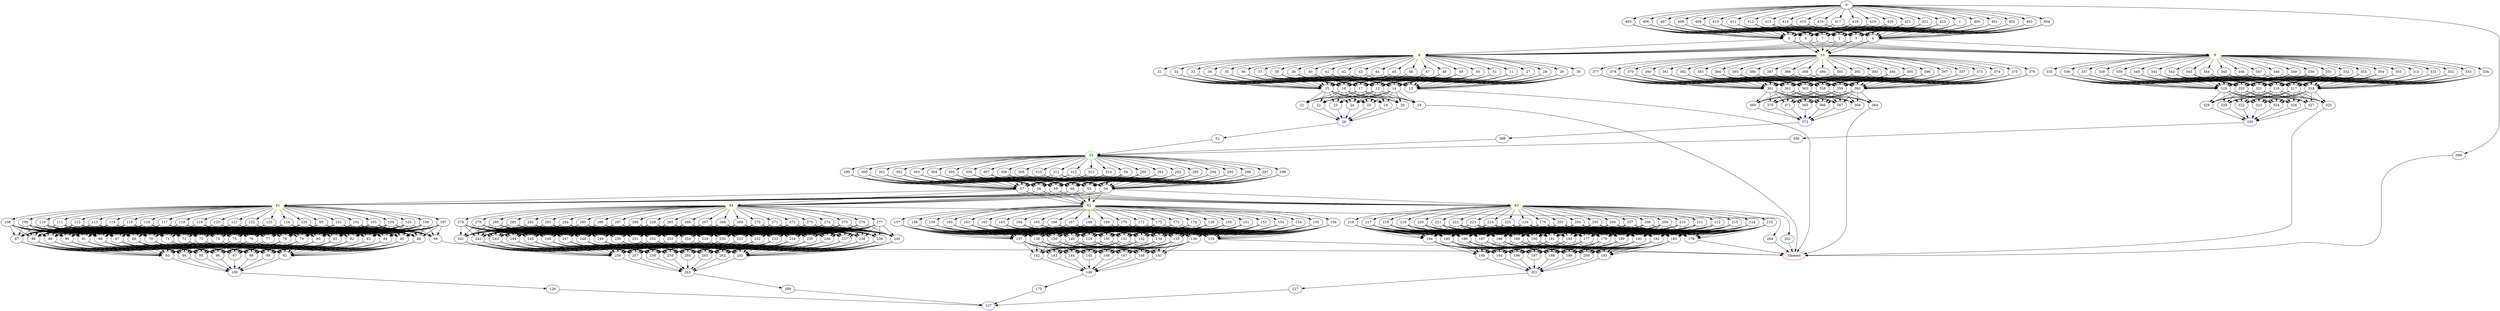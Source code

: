 digraph G {
	0 -> 1;
	0 -> 399;
	0 -> 400;
	0 -> 401;
	0 -> 402;
	0 -> 403;
	0 -> 404;
	0 -> 405;
	0 -> 406;
	0 -> 407;
	0 -> 408;
	0 -> 409;
	0 -> 410;
	0 -> 411;
	0 -> 412;
	0 -> 413;
	0 -> 414;
	0 -> 415;
	0 -> 416;
	0 -> 417;
	0 -> 418;
	0 -> 419;
	0 -> 420;
	0 -> 421;
	0 -> 422;
	0 -> 423;
	1 -> 2;
	1 -> 3;
	1 -> 4;
	1 -> 5;
	1 -> 6;
	1 -> 7;
	2 -> "8";
8 [color=yellow];
	2 -> "9";
9 [color=yellow];
	2 -> "10";
10 [color=yellow];
	3 -> "8";
8 [color=yellow];
	3 -> "9";
9 [color=yellow];
	3 -> "10";
10 [color=yellow];
	4 -> "8";
8 [color=yellow];
	4 -> "9";
9 [color=yellow];
	4 -> "10";
10 [color=yellow];
	5 -> "8";
8 [color=yellow];
	5 -> "9";
9 [color=yellow];
	5 -> "10";
10 [color=yellow];
	6 -> "8";
8 [color=yellow];
	6 -> "9";
9 [color=yellow];
	6 -> "10";
10 [color=yellow];
	7 -> "8";
8 [color=yellow];
	7 -> "9";
9 [color=yellow];
	7 -> "10";
10 [color=yellow];
	8 -> 11;
	8 -> 27;
	8 -> 28;
	8 -> 29;
	8 -> 30;
	8 -> 31;
	8 -> 32;
	8 -> 33;
	8 -> 34;
	8 -> 35;
	8 -> 36;
	8 -> 37;
	8 -> 38;
	8 -> 39;
	8 -> 40;
	8 -> 41;
	8 -> 42;
	8 -> 43;
	8 -> 44;
	8 -> 45;
	8 -> 46;
	8 -> 47;
	8 -> 48;
	8 -> 49;
	8 -> 50;
	8 -> 51;
	9 -> 315;
	9 -> 331;
	9 -> 332;
	9 -> 333;
	9 -> 334;
	9 -> 335;
	9 -> 336;
	9 -> 337;
	9 -> 338;
	9 -> 339;
	9 -> 340;
	9 -> 341;
	9 -> 342;
	9 -> 343;
	9 -> 344;
	9 -> 345;
	9 -> 346;
	9 -> 347;
	9 -> 348;
	9 -> 349;
	9 -> 350;
	9 -> 351;
	9 -> 352;
	9 -> 353;
	9 -> 354;
	9 -> 355;
	10 -> 357;
	10 -> 373;
	10 -> 374;
	10 -> 375;
	10 -> 376;
	10 -> 377;
	10 -> 378;
	10 -> 379;
	10 -> 380;
	10 -> 381;
	10 -> 382;
	10 -> 383;
	10 -> 384;
	10 -> 385;
	10 -> 386;
	10 -> 387;
	10 -> 388;
	10 -> 389;
	10 -> 390;
	10 -> 391;
	10 -> 392;
	10 -> 393;
	10 -> 394;
	10 -> 395;
	10 -> 396;
	10 -> 397;
	11 -> 12;
	11 -> 13;
	11 -> 14;
	11 -> 15;
	11 -> 16;
	11 -> 17;
	12 -> 18;
	12 -> 19;
	12 -> 20;
	12 -> 21;
	12 -> 22;
	12 -> 23;
	12 -> 24;
	12 -> 25;
	13 -> "Timeout";
Timeout [color=red];
	14 -> 18;
	14 -> 19;
	14 -> 20;
	14 -> 21;
	14 -> 22;
	14 -> 23;
	14 -> 24;
	14 -> 25;
	15 -> 18;
	15 -> 19;
	15 -> 20;
	15 -> 21;
	15 -> 22;
	15 -> 23;
	15 -> 24;
	15 -> 25;
	16 -> 18;
	16 -> 19;
	16 -> 20;
	16 -> 21;
	16 -> 22;
	16 -> 23;
	16 -> 24;
	16 -> 25;
	17 -> 18;
	17 -> 19;
	17 -> 20;
	17 -> 21;
	17 -> 22;
	17 -> 23;
	17 -> 24;
	17 -> 25;
	18 -> "Timeout";
Timeout [color=red];
	19 -> "26";
26 [color=blue];
	20 -> "26";
26 [color=blue];
	21 -> "26";
26 [color=blue];
	22 -> "26";
26 [color=blue];
	23 -> "26";
26 [color=blue];
	24 -> "26";
26 [color=blue];
	25 -> "26";
26 [color=blue];
	26 -> 52;
	27 -> 12;
	27 -> 13;
	27 -> 14;
	27 -> 15;
	27 -> 16;
	27 -> 17;
	28 -> 12;
	28 -> 13;
	28 -> 14;
	28 -> 15;
	28 -> 16;
	28 -> 17;
	29 -> 12;
	29 -> 13;
	29 -> 14;
	29 -> 15;
	29 -> 16;
	29 -> 17;
	30 -> 12;
	30 -> 13;
	30 -> 14;
	30 -> 15;
	30 -> 16;
	30 -> 17;
	31 -> 12;
	31 -> 13;
	31 -> 14;
	31 -> 15;
	31 -> 16;
	31 -> 17;
	32 -> 12;
	32 -> 13;
	32 -> 14;
	32 -> 15;
	32 -> 16;
	32 -> 17;
	33 -> 12;
	33 -> 13;
	33 -> 14;
	33 -> 15;
	33 -> 16;
	33 -> 17;
	34 -> 12;
	34 -> 13;
	34 -> 14;
	34 -> 15;
	34 -> 16;
	34 -> 17;
	35 -> 12;
	35 -> 13;
	35 -> 14;
	35 -> 15;
	35 -> 16;
	35 -> 17;
	36 -> 12;
	36 -> 13;
	36 -> 14;
	36 -> 15;
	36 -> 16;
	36 -> 17;
	37 -> 12;
	37 -> 13;
	37 -> 14;
	37 -> 15;
	37 -> 16;
	37 -> 17;
	38 -> 12;
	38 -> 13;
	38 -> 14;
	38 -> 15;
	38 -> 16;
	38 -> 17;
	39 -> 12;
	39 -> 13;
	39 -> 14;
	39 -> 15;
	39 -> 16;
	39 -> 17;
	40 -> 12;
	40 -> 13;
	40 -> 14;
	40 -> 15;
	40 -> 16;
	40 -> 17;
	41 -> 12;
	41 -> 13;
	41 -> 14;
	41 -> 15;
	41 -> 16;
	41 -> 17;
	42 -> 12;
	42 -> 13;
	42 -> 14;
	42 -> 15;
	42 -> 16;
	42 -> 17;
	43 -> 12;
	43 -> 13;
	43 -> 14;
	43 -> 15;
	43 -> 16;
	43 -> 17;
	44 -> 12;
	44 -> 13;
	44 -> 14;
	44 -> 15;
	44 -> 16;
	44 -> 17;
	45 -> 12;
	45 -> 13;
	45 -> 14;
	45 -> 15;
	45 -> 16;
	45 -> 17;
	46 -> 12;
	46 -> 13;
	46 -> 14;
	46 -> 15;
	46 -> 16;
	46 -> 17;
	47 -> 12;
	47 -> 13;
	47 -> 14;
	47 -> 15;
	47 -> 16;
	47 -> 17;
	48 -> 12;
	48 -> 13;
	48 -> 14;
	48 -> 15;
	48 -> 16;
	48 -> 17;
	49 -> 12;
	49 -> 13;
	49 -> 14;
	49 -> 15;
	49 -> 16;
	49 -> 17;
	50 -> 12;
	50 -> 13;
	50 -> 14;
	50 -> 15;
	50 -> 16;
	50 -> 17;
	51 -> 12;
	51 -> 13;
	51 -> 14;
	51 -> 15;
	51 -> 16;
	51 -> 17;
	52 -> "53";
53 [color=green];
	53 -> 54;
	53 -> 290;
	53 -> 291;
	53 -> 292;
	53 -> 293;
	53 -> 294;
	53 -> 295;
	53 -> 296;
	53 -> 297;
	53 -> 298;
	53 -> 299;
	53 -> 300;
	53 -> 301;
	53 -> 302;
	53 -> 303;
	53 -> 304;
	53 -> 305;
	53 -> 306;
	53 -> 307;
	53 -> 308;
	53 -> 309;
	53 -> 310;
	53 -> 311;
	53 -> 312;
	53 -> 313;
	53 -> 314;
	54 -> 55;
	54 -> 56;
	54 -> 57;
	54 -> 58;
	54 -> 59;
	54 -> 60;
	55 -> "61";
61 [color=yellow];
	55 -> "62";
62 [color=yellow];
	55 -> "63";
63 [color=yellow];
	55 -> "64";
64 [color=yellow];
	56 -> "61";
61 [color=yellow];
	56 -> "62";
62 [color=yellow];
	56 -> "63";
63 [color=yellow];
	56 -> "64";
64 [color=yellow];
	57 -> "61";
61 [color=yellow];
	57 -> "62";
62 [color=yellow];
	57 -> "63";
63 [color=yellow];
	57 -> "64";
64 [color=yellow];
	58 -> "61";
61 [color=yellow];
	58 -> "62";
62 [color=yellow];
	58 -> "63";
63 [color=yellow];
	58 -> "64";
64 [color=yellow];
	59 -> "61";
61 [color=yellow];
	59 -> "62";
62 [color=yellow];
	59 -> "63";
63 [color=yellow];
	59 -> "64";
64 [color=yellow];
	60 -> "61";
61 [color=yellow];
	60 -> "62";
62 [color=yellow];
	60 -> "63";
63 [color=yellow];
	60 -> "64";
64 [color=yellow];
	61 -> 65;
	61 -> 101;
	61 -> 102;
	61 -> 103;
	61 -> 104;
	61 -> 105;
	61 -> 106;
	61 -> 107;
	61 -> 108;
	61 -> 109;
	61 -> 110;
	61 -> 111;
	61 -> 112;
	61 -> 113;
	61 -> 114;
	61 -> 115;
	61 -> 116;
	61 -> 117;
	61 -> 118;
	61 -> 119;
	61 -> 120;
	61 -> 121;
	61 -> 122;
	61 -> 123;
	61 -> 124;
	61 -> 125;
	62 -> 128;
	62 -> 150;
	62 -> 151;
	62 -> 152;
	62 -> 153;
	62 -> 154;
	62 -> 155;
	62 -> 156;
	62 -> 157;
	62 -> 158;
	62 -> 159;
	62 -> 160;
	62 -> 161;
	62 -> 162;
	62 -> 163;
	62 -> 164;
	62 -> 165;
	62 -> 166;
	62 -> 167;
	62 -> 168;
	62 -> 169;
	62 -> 170;
	62 -> 171;
	62 -> 172;
	62 -> 173;
	62 -> 174;
	63 -> 176;
	63 -> 202;
	63 -> 203;
	63 -> 204;
	63 -> 205;
	63 -> 206;
	63 -> 207;
	63 -> 208;
	63 -> 209;
	63 -> 210;
	63 -> 211;
	63 -> 212;
	63 -> 213;
	63 -> 214;
	63 -> 215;
	63 -> 216;
	63 -> 217;
	63 -> 218;
	63 -> 219;
	63 -> 220;
	63 -> 221;
	63 -> 222;
	63 -> 223;
	63 -> 224;
	63 -> 225;
	63 -> 226;
	64 -> 228;
	64 -> 264;
	64 -> 265;
	64 -> 266;
	64 -> 267;
	64 -> 268;
	64 -> 269;
	64 -> 270;
	64 -> 271;
	64 -> 272;
	64 -> 273;
	64 -> 274;
	64 -> 275;
	64 -> 276;
	64 -> 277;
	64 -> 278;
	64 -> 279;
	64 -> 280;
	64 -> 281;
	64 -> 282;
	64 -> 283;
	64 -> 284;
	64 -> 285;
	64 -> 286;
	64 -> 287;
	64 -> 288;
	65 -> 66;
	65 -> 67;
	65 -> 68;
	65 -> 69;
	65 -> 70;
	65 -> 71;
	65 -> 72;
	65 -> 73;
	65 -> 74;
	65 -> 75;
	65 -> 76;
	65 -> 77;
	65 -> 78;
	65 -> 79;
	65 -> 80;
	65 -> 81;
	65 -> 82;
	65 -> 83;
	65 -> 84;
	65 -> 85;
	65 -> 86;
	65 -> 87;
	65 -> 88;
	65 -> 89;
	65 -> 90;
	65 -> 91;
	66 -> 92;
	66 -> 93;
	66 -> 94;
	66 -> 95;
	66 -> 96;
	66 -> 97;
	66 -> 98;
	66 -> 99;
	67 -> 92;
	67 -> 93;
	67 -> 94;
	67 -> 95;
	67 -> 96;
	67 -> 97;
	67 -> 98;
	67 -> 99;
	68 -> "Timeout";
Timeout [color=red];
	69 -> 92;
	69 -> 93;
	69 -> 94;
	69 -> 95;
	69 -> 96;
	69 -> 97;
	69 -> 98;
	69 -> 99;
	70 -> 92;
	70 -> 93;
	70 -> 94;
	70 -> 95;
	70 -> 96;
	70 -> 97;
	70 -> 98;
	70 -> 99;
	71 -> 92;
	71 -> 93;
	71 -> 94;
	71 -> 95;
	71 -> 96;
	71 -> 97;
	71 -> 98;
	71 -> 99;
	72 -> 92;
	72 -> 93;
	72 -> 94;
	72 -> 95;
	72 -> 96;
	72 -> 97;
	72 -> 98;
	72 -> 99;
	73 -> 92;
	73 -> 93;
	73 -> 94;
	73 -> 95;
	73 -> 96;
	73 -> 97;
	73 -> 98;
	73 -> 99;
	74 -> 92;
	74 -> 93;
	74 -> 94;
	74 -> 95;
	74 -> 96;
	74 -> 97;
	74 -> 98;
	74 -> 99;
	75 -> 92;
	75 -> 93;
	75 -> 94;
	75 -> 95;
	75 -> 96;
	75 -> 97;
	75 -> 98;
	75 -> 99;
	76 -> 92;
	76 -> 93;
	76 -> 94;
	76 -> 95;
	76 -> 96;
	76 -> 97;
	76 -> 98;
	76 -> 99;
	77 -> 92;
	77 -> 93;
	77 -> 94;
	77 -> 95;
	77 -> 96;
	77 -> 97;
	77 -> 98;
	77 -> 99;
	78 -> 92;
	78 -> 93;
	78 -> 94;
	78 -> 95;
	78 -> 96;
	78 -> 97;
	78 -> 98;
	78 -> 99;
	79 -> 92;
	79 -> 93;
	79 -> 94;
	79 -> 95;
	79 -> 96;
	79 -> 97;
	79 -> 98;
	79 -> 99;
	80 -> 92;
	80 -> 93;
	80 -> 94;
	80 -> 95;
	80 -> 96;
	80 -> 97;
	80 -> 98;
	80 -> 99;
	81 -> 92;
	81 -> 93;
	81 -> 94;
	81 -> 95;
	81 -> 96;
	81 -> 97;
	81 -> 98;
	81 -> 99;
	82 -> 92;
	82 -> 93;
	82 -> 94;
	82 -> 95;
	82 -> 96;
	82 -> 97;
	82 -> 98;
	82 -> 99;
	83 -> 92;
	83 -> 93;
	83 -> 94;
	83 -> 95;
	83 -> 96;
	83 -> 97;
	83 -> 98;
	83 -> 99;
	84 -> 92;
	84 -> 93;
	84 -> 94;
	84 -> 95;
	84 -> 96;
	84 -> 97;
	84 -> 98;
	84 -> 99;
	85 -> 92;
	85 -> 93;
	85 -> 94;
	85 -> 95;
	85 -> 96;
	85 -> 97;
	85 -> 98;
	85 -> 99;
	86 -> 92;
	86 -> 93;
	86 -> 94;
	86 -> 95;
	86 -> 96;
	86 -> 97;
	86 -> 98;
	86 -> 99;
	87 -> 92;
	87 -> 93;
	87 -> 94;
	87 -> 95;
	87 -> 96;
	87 -> 97;
	87 -> 98;
	87 -> 99;
	88 -> 92;
	88 -> 93;
	88 -> 94;
	88 -> 95;
	88 -> 96;
	88 -> 97;
	88 -> 98;
	88 -> 99;
	89 -> 92;
	89 -> 93;
	89 -> 94;
	89 -> 95;
	89 -> 96;
	89 -> 97;
	89 -> 98;
	89 -> 99;
	90 -> 92;
	90 -> 93;
	90 -> 94;
	90 -> 95;
	90 -> 96;
	90 -> 97;
	90 -> 98;
	90 -> 99;
	91 -> 92;
	91 -> 93;
	91 -> 94;
	91 -> 95;
	91 -> 96;
	91 -> 97;
	91 -> 98;
	91 -> 99;
	92 -> "100";
100 [color=blue];
	93 -> "100";
100 [color=blue];
	94 -> "100";
100 [color=blue];
	95 -> "100";
100 [color=blue];
	96 -> "100";
100 [color=blue];
	97 -> "100";
100 [color=blue];
	98 -> "100";
100 [color=blue];
	99 -> "100";
100 [color=blue];
	100 -> 126;
	101 -> 66;
	101 -> 67;
	101 -> 68;
	101 -> 69;
	101 -> 70;
	101 -> 71;
	101 -> 72;
	101 -> 73;
	101 -> 74;
	101 -> 75;
	101 -> 76;
	101 -> 77;
	101 -> 78;
	101 -> 79;
	101 -> 80;
	101 -> 81;
	101 -> 82;
	101 -> 83;
	101 -> 84;
	101 -> 85;
	101 -> 86;
	101 -> 87;
	101 -> 88;
	101 -> 89;
	101 -> 90;
	101 -> 91;
	102 -> 66;
	102 -> 67;
	102 -> 68;
	102 -> 69;
	102 -> 70;
	102 -> 71;
	102 -> 72;
	102 -> 73;
	102 -> 74;
	102 -> 75;
	102 -> 76;
	102 -> 77;
	102 -> 78;
	102 -> 79;
	102 -> 80;
	102 -> 81;
	102 -> 82;
	102 -> 83;
	102 -> 84;
	102 -> 85;
	102 -> 86;
	102 -> 87;
	102 -> 88;
	102 -> 89;
	102 -> 90;
	102 -> 91;
	103 -> 66;
	103 -> 67;
	103 -> 68;
	103 -> 69;
	103 -> 70;
	103 -> 71;
	103 -> 72;
	103 -> 73;
	103 -> 74;
	103 -> 75;
	103 -> 76;
	103 -> 77;
	103 -> 78;
	103 -> 79;
	103 -> 80;
	103 -> 81;
	103 -> 82;
	103 -> 83;
	103 -> 84;
	103 -> 85;
	103 -> 86;
	103 -> 87;
	103 -> 88;
	103 -> 89;
	103 -> 90;
	103 -> 91;
	104 -> 66;
	104 -> 67;
	104 -> 68;
	104 -> 69;
	104 -> 70;
	104 -> 71;
	104 -> 72;
	104 -> 73;
	104 -> 74;
	104 -> 75;
	104 -> 76;
	104 -> 77;
	104 -> 78;
	104 -> 79;
	104 -> 80;
	104 -> 81;
	104 -> 82;
	104 -> 83;
	104 -> 84;
	104 -> 85;
	104 -> 86;
	104 -> 87;
	104 -> 88;
	104 -> 89;
	104 -> 90;
	104 -> 91;
	105 -> 66;
	105 -> 67;
	105 -> 68;
	105 -> 69;
	105 -> 70;
	105 -> 71;
	105 -> 72;
	105 -> 73;
	105 -> 74;
	105 -> 75;
	105 -> 76;
	105 -> 77;
	105 -> 78;
	105 -> 79;
	105 -> 80;
	105 -> 81;
	105 -> 82;
	105 -> 83;
	105 -> 84;
	105 -> 85;
	105 -> 86;
	105 -> 87;
	105 -> 88;
	105 -> 89;
	105 -> 90;
	105 -> 91;
	106 -> 66;
	106 -> 67;
	106 -> 68;
	106 -> 69;
	106 -> 70;
	106 -> 71;
	106 -> 72;
	106 -> 73;
	106 -> 74;
	106 -> 75;
	106 -> 76;
	106 -> 77;
	106 -> 78;
	106 -> 79;
	106 -> 80;
	106 -> 81;
	106 -> 82;
	106 -> 83;
	106 -> 84;
	106 -> 85;
	106 -> 86;
	106 -> 87;
	106 -> 88;
	106 -> 89;
	106 -> 90;
	106 -> 91;
	107 -> 66;
	107 -> 67;
	107 -> 68;
	107 -> 69;
	107 -> 70;
	107 -> 71;
	107 -> 72;
	107 -> 73;
	107 -> 74;
	107 -> 75;
	107 -> 76;
	107 -> 77;
	107 -> 78;
	107 -> 79;
	107 -> 80;
	107 -> 81;
	107 -> 82;
	107 -> 83;
	107 -> 84;
	107 -> 85;
	107 -> 86;
	107 -> 87;
	107 -> 88;
	107 -> 89;
	107 -> 90;
	107 -> 91;
	108 -> 66;
	108 -> 67;
	108 -> 68;
	108 -> 69;
	108 -> 70;
	108 -> 71;
	108 -> 72;
	108 -> 73;
	108 -> 74;
	108 -> 75;
	108 -> 76;
	108 -> 77;
	108 -> 78;
	108 -> 79;
	108 -> 80;
	108 -> 81;
	108 -> 82;
	108 -> 83;
	108 -> 84;
	108 -> 85;
	108 -> 86;
	108 -> 87;
	108 -> 88;
	108 -> 89;
	108 -> 90;
	108 -> 91;
	109 -> 66;
	109 -> 67;
	109 -> 68;
	109 -> 69;
	109 -> 70;
	109 -> 71;
	109 -> 72;
	109 -> 73;
	109 -> 74;
	109 -> 75;
	109 -> 76;
	109 -> 77;
	109 -> 78;
	109 -> 79;
	109 -> 80;
	109 -> 81;
	109 -> 82;
	109 -> 83;
	109 -> 84;
	109 -> 85;
	109 -> 86;
	109 -> 87;
	109 -> 88;
	109 -> 89;
	109 -> 90;
	109 -> 91;
	110 -> 66;
	110 -> 67;
	110 -> 68;
	110 -> 69;
	110 -> 70;
	110 -> 71;
	110 -> 72;
	110 -> 73;
	110 -> 74;
	110 -> 75;
	110 -> 76;
	110 -> 77;
	110 -> 78;
	110 -> 79;
	110 -> 80;
	110 -> 81;
	110 -> 82;
	110 -> 83;
	110 -> 84;
	110 -> 85;
	110 -> 86;
	110 -> 87;
	110 -> 88;
	110 -> 89;
	110 -> 90;
	110 -> 91;
	111 -> 66;
	111 -> 67;
	111 -> 68;
	111 -> 69;
	111 -> 70;
	111 -> 71;
	111 -> 72;
	111 -> 73;
	111 -> 74;
	111 -> 75;
	111 -> 76;
	111 -> 77;
	111 -> 78;
	111 -> 79;
	111 -> 80;
	111 -> 81;
	111 -> 82;
	111 -> 83;
	111 -> 84;
	111 -> 85;
	111 -> 86;
	111 -> 87;
	111 -> 88;
	111 -> 89;
	111 -> 90;
	111 -> 91;
	112 -> 66;
	112 -> 67;
	112 -> 68;
	112 -> 69;
	112 -> 70;
	112 -> 71;
	112 -> 72;
	112 -> 73;
	112 -> 74;
	112 -> 75;
	112 -> 76;
	112 -> 77;
	112 -> 78;
	112 -> 79;
	112 -> 80;
	112 -> 81;
	112 -> 82;
	112 -> 83;
	112 -> 84;
	112 -> 85;
	112 -> 86;
	112 -> 87;
	112 -> 88;
	112 -> 89;
	112 -> 90;
	112 -> 91;
	113 -> 66;
	113 -> 67;
	113 -> 68;
	113 -> 69;
	113 -> 70;
	113 -> 71;
	113 -> 72;
	113 -> 73;
	113 -> 74;
	113 -> 75;
	113 -> 76;
	113 -> 77;
	113 -> 78;
	113 -> 79;
	113 -> 80;
	113 -> 81;
	113 -> 82;
	113 -> 83;
	113 -> 84;
	113 -> 85;
	113 -> 86;
	113 -> 87;
	113 -> 88;
	113 -> 89;
	113 -> 90;
	113 -> 91;
	114 -> 66;
	114 -> 67;
	114 -> 68;
	114 -> 69;
	114 -> 70;
	114 -> 71;
	114 -> 72;
	114 -> 73;
	114 -> 74;
	114 -> 75;
	114 -> 76;
	114 -> 77;
	114 -> 78;
	114 -> 79;
	114 -> 80;
	114 -> 81;
	114 -> 82;
	114 -> 83;
	114 -> 84;
	114 -> 85;
	114 -> 86;
	114 -> 87;
	114 -> 88;
	114 -> 89;
	114 -> 90;
	114 -> 91;
	115 -> 66;
	115 -> 67;
	115 -> 68;
	115 -> 69;
	115 -> 70;
	115 -> 71;
	115 -> 72;
	115 -> 73;
	115 -> 74;
	115 -> 75;
	115 -> 76;
	115 -> 77;
	115 -> 78;
	115 -> 79;
	115 -> 80;
	115 -> 81;
	115 -> 82;
	115 -> 83;
	115 -> 84;
	115 -> 85;
	115 -> 86;
	115 -> 87;
	115 -> 88;
	115 -> 89;
	115 -> 90;
	115 -> 91;
	116 -> 66;
	116 -> 67;
	116 -> 68;
	116 -> 69;
	116 -> 70;
	116 -> 71;
	116 -> 72;
	116 -> 73;
	116 -> 74;
	116 -> 75;
	116 -> 76;
	116 -> 77;
	116 -> 78;
	116 -> 79;
	116 -> 80;
	116 -> 81;
	116 -> 82;
	116 -> 83;
	116 -> 84;
	116 -> 85;
	116 -> 86;
	116 -> 87;
	116 -> 88;
	116 -> 89;
	116 -> 90;
	116 -> 91;
	117 -> 66;
	117 -> 67;
	117 -> 68;
	117 -> 69;
	117 -> 70;
	117 -> 71;
	117 -> 72;
	117 -> 73;
	117 -> 74;
	117 -> 75;
	117 -> 76;
	117 -> 77;
	117 -> 78;
	117 -> 79;
	117 -> 80;
	117 -> 81;
	117 -> 82;
	117 -> 83;
	117 -> 84;
	117 -> 85;
	117 -> 86;
	117 -> 87;
	117 -> 88;
	117 -> 89;
	117 -> 90;
	117 -> 91;
	118 -> 66;
	118 -> 67;
	118 -> 68;
	118 -> 69;
	118 -> 70;
	118 -> 71;
	118 -> 72;
	118 -> 73;
	118 -> 74;
	118 -> 75;
	118 -> 76;
	118 -> 77;
	118 -> 78;
	118 -> 79;
	118 -> 80;
	118 -> 81;
	118 -> 82;
	118 -> 83;
	118 -> 84;
	118 -> 85;
	118 -> 86;
	118 -> 87;
	118 -> 88;
	118 -> 89;
	118 -> 90;
	118 -> 91;
	119 -> 66;
	119 -> 67;
	119 -> 68;
	119 -> 69;
	119 -> 70;
	119 -> 71;
	119 -> 72;
	119 -> 73;
	119 -> 74;
	119 -> 75;
	119 -> 76;
	119 -> 77;
	119 -> 78;
	119 -> 79;
	119 -> 80;
	119 -> 81;
	119 -> 82;
	119 -> 83;
	119 -> 84;
	119 -> 85;
	119 -> 86;
	119 -> 87;
	119 -> 88;
	119 -> 89;
	119 -> 90;
	119 -> 91;
	120 -> 66;
	120 -> 67;
	120 -> 68;
	120 -> 69;
	120 -> 70;
	120 -> 71;
	120 -> 72;
	120 -> 73;
	120 -> 74;
	120 -> 75;
	120 -> 76;
	120 -> 77;
	120 -> 78;
	120 -> 79;
	120 -> 80;
	120 -> 81;
	120 -> 82;
	120 -> 83;
	120 -> 84;
	120 -> 85;
	120 -> 86;
	120 -> 87;
	120 -> 88;
	120 -> 89;
	120 -> 90;
	120 -> 91;
	121 -> 66;
	121 -> 67;
	121 -> 68;
	121 -> 69;
	121 -> 70;
	121 -> 71;
	121 -> 72;
	121 -> 73;
	121 -> 74;
	121 -> 75;
	121 -> 76;
	121 -> 77;
	121 -> 78;
	121 -> 79;
	121 -> 80;
	121 -> 81;
	121 -> 82;
	121 -> 83;
	121 -> 84;
	121 -> 85;
	121 -> 86;
	121 -> 87;
	121 -> 88;
	121 -> 89;
	121 -> 90;
	121 -> 91;
	122 -> 66;
	122 -> 67;
	122 -> 68;
	122 -> 69;
	122 -> 70;
	122 -> 71;
	122 -> 72;
	122 -> 73;
	122 -> 74;
	122 -> 75;
	122 -> 76;
	122 -> 77;
	122 -> 78;
	122 -> 79;
	122 -> 80;
	122 -> 81;
	122 -> 82;
	122 -> 83;
	122 -> 84;
	122 -> 85;
	122 -> 86;
	122 -> 87;
	122 -> 88;
	122 -> 89;
	122 -> 90;
	122 -> 91;
	123 -> 66;
	123 -> 67;
	123 -> 68;
	123 -> 69;
	123 -> 70;
	123 -> 71;
	123 -> 72;
	123 -> 73;
	123 -> 74;
	123 -> 75;
	123 -> 76;
	123 -> 77;
	123 -> 78;
	123 -> 79;
	123 -> 80;
	123 -> 81;
	123 -> 82;
	123 -> 83;
	123 -> 84;
	123 -> 85;
	123 -> 86;
	123 -> 87;
	123 -> 88;
	123 -> 89;
	123 -> 90;
	123 -> 91;
	124 -> 66;
	124 -> 67;
	124 -> 68;
	124 -> 69;
	124 -> 70;
	124 -> 71;
	124 -> 72;
	124 -> 73;
	124 -> 74;
	124 -> 75;
	124 -> 76;
	124 -> 77;
	124 -> 78;
	124 -> 79;
	124 -> 80;
	124 -> 81;
	124 -> 82;
	124 -> 83;
	124 -> 84;
	124 -> 85;
	124 -> 86;
	124 -> 87;
	124 -> 88;
	124 -> 89;
	124 -> 90;
	124 -> 91;
	125 -> 66;
	125 -> 67;
	125 -> 68;
	125 -> 69;
	125 -> 70;
	125 -> 71;
	125 -> 72;
	125 -> 73;
	125 -> 74;
	125 -> 75;
	125 -> 76;
	125 -> 77;
	125 -> 78;
	125 -> 79;
	125 -> 80;
	125 -> 81;
	125 -> 82;
	125 -> 83;
	125 -> 84;
	125 -> 85;
	125 -> 86;
	125 -> 87;
	125 -> 88;
	125 -> 89;
	125 -> 90;
	125 -> 91;
	126 -> "127";
127 [color=blue];
	128 -> 129;
	128 -> 130;
	128 -> 131;
	128 -> 132;
	128 -> 133;
	128 -> 134;
	128 -> 135;
	128 -> 136;
	128 -> 137;
	128 -> 138;
	128 -> 139;
	128 -> 140;
	129 -> 141;
	129 -> 142;
	129 -> 143;
	129 -> 144;
	129 -> 145;
	129 -> 146;
	129 -> 147;
	129 -> 148;
	130 -> 141;
	130 -> 142;
	130 -> 143;
	130 -> 144;
	130 -> 145;
	130 -> 146;
	130 -> 147;
	130 -> 148;
	131 -> 141;
	131 -> 142;
	131 -> 143;
	131 -> 144;
	131 -> 145;
	131 -> 146;
	131 -> 147;
	131 -> 148;
	132 -> 141;
	132 -> 142;
	132 -> 143;
	132 -> 144;
	132 -> 145;
	132 -> 146;
	132 -> 147;
	132 -> 148;
	133 -> "Timeout";
Timeout [color=red];
	134 -> 141;
	134 -> 142;
	134 -> 143;
	134 -> 144;
	134 -> 145;
	134 -> 146;
	134 -> 147;
	134 -> 148;
	135 -> 141;
	135 -> 142;
	135 -> 143;
	135 -> 144;
	135 -> 145;
	135 -> 146;
	135 -> 147;
	135 -> 148;
	136 -> 141;
	136 -> 142;
	136 -> 143;
	136 -> 144;
	136 -> 145;
	136 -> 146;
	136 -> 147;
	136 -> 148;
	137 -> 141;
	137 -> 142;
	137 -> 143;
	137 -> 144;
	137 -> 145;
	137 -> 146;
	137 -> 147;
	137 -> 148;
	138 -> 141;
	138 -> 142;
	138 -> 143;
	138 -> 144;
	138 -> 145;
	138 -> 146;
	138 -> 147;
	138 -> 148;
	139 -> 141;
	139 -> 142;
	139 -> 143;
	139 -> 144;
	139 -> 145;
	139 -> 146;
	139 -> 147;
	139 -> 148;
	140 -> 141;
	140 -> 142;
	140 -> 143;
	140 -> 144;
	140 -> 145;
	140 -> 146;
	140 -> 147;
	140 -> 148;
	141 -> "149";
149 [color=blue];
	142 -> "149";
149 [color=blue];
	143 -> "149";
149 [color=blue];
	144 -> "149";
149 [color=blue];
	145 -> "149";
149 [color=blue];
	146 -> "149";
149 [color=blue];
	147 -> "149";
149 [color=blue];
	148 -> "149";
149 [color=blue];
	149 -> 175;
	150 -> 129;
	150 -> 130;
	150 -> 131;
	150 -> 132;
	150 -> 133;
	150 -> 134;
	150 -> 135;
	150 -> 136;
	150 -> 137;
	150 -> 138;
	150 -> 139;
	150 -> 140;
	151 -> 129;
	151 -> 130;
	151 -> 131;
	151 -> 132;
	151 -> 133;
	151 -> 134;
	151 -> 135;
	151 -> 136;
	151 -> 137;
	151 -> 138;
	151 -> 139;
	151 -> 140;
	152 -> 129;
	152 -> 130;
	152 -> 131;
	152 -> 132;
	152 -> 133;
	152 -> 134;
	152 -> 135;
	152 -> 136;
	152 -> 137;
	152 -> 138;
	152 -> 139;
	152 -> 140;
	153 -> 129;
	153 -> 130;
	153 -> 131;
	153 -> 132;
	153 -> 133;
	153 -> 134;
	153 -> 135;
	153 -> 136;
	153 -> 137;
	153 -> 138;
	153 -> 139;
	153 -> 140;
	154 -> 129;
	154 -> 130;
	154 -> 131;
	154 -> 132;
	154 -> 133;
	154 -> 134;
	154 -> 135;
	154 -> 136;
	154 -> 137;
	154 -> 138;
	154 -> 139;
	154 -> 140;
	155 -> 129;
	155 -> 130;
	155 -> 131;
	155 -> 132;
	155 -> 133;
	155 -> 134;
	155 -> 135;
	155 -> 136;
	155 -> 137;
	155 -> 138;
	155 -> 139;
	155 -> 140;
	156 -> 129;
	156 -> 130;
	156 -> 131;
	156 -> 132;
	156 -> 133;
	156 -> 134;
	156 -> 135;
	156 -> 136;
	156 -> 137;
	156 -> 138;
	156 -> 139;
	156 -> 140;
	157 -> 129;
	157 -> 130;
	157 -> 131;
	157 -> 132;
	157 -> 133;
	157 -> 134;
	157 -> 135;
	157 -> 136;
	157 -> 137;
	157 -> 138;
	157 -> 139;
	157 -> 140;
	158 -> 129;
	158 -> 130;
	158 -> 131;
	158 -> 132;
	158 -> 133;
	158 -> 134;
	158 -> 135;
	158 -> 136;
	158 -> 137;
	158 -> 138;
	158 -> 139;
	158 -> 140;
	159 -> 129;
	159 -> 130;
	159 -> 131;
	159 -> 132;
	159 -> 133;
	159 -> 134;
	159 -> 135;
	159 -> 136;
	159 -> 137;
	159 -> 138;
	159 -> 139;
	159 -> 140;
	160 -> 129;
	160 -> 130;
	160 -> 131;
	160 -> 132;
	160 -> 133;
	160 -> 134;
	160 -> 135;
	160 -> 136;
	160 -> 137;
	160 -> 138;
	160 -> 139;
	160 -> 140;
	161 -> 129;
	161 -> 130;
	161 -> 131;
	161 -> 132;
	161 -> 133;
	161 -> 134;
	161 -> 135;
	161 -> 136;
	161 -> 137;
	161 -> 138;
	161 -> 139;
	161 -> 140;
	162 -> 129;
	162 -> 130;
	162 -> 131;
	162 -> 132;
	162 -> 133;
	162 -> 134;
	162 -> 135;
	162 -> 136;
	162 -> 137;
	162 -> 138;
	162 -> 139;
	162 -> 140;
	163 -> 129;
	163 -> 130;
	163 -> 131;
	163 -> 132;
	163 -> 133;
	163 -> 134;
	163 -> 135;
	163 -> 136;
	163 -> 137;
	163 -> 138;
	163 -> 139;
	163 -> 140;
	164 -> 129;
	164 -> 130;
	164 -> 131;
	164 -> 132;
	164 -> 133;
	164 -> 134;
	164 -> 135;
	164 -> 136;
	164 -> 137;
	164 -> 138;
	164 -> 139;
	164 -> 140;
	165 -> 129;
	165 -> 130;
	165 -> 131;
	165 -> 132;
	165 -> 133;
	165 -> 134;
	165 -> 135;
	165 -> 136;
	165 -> 137;
	165 -> 138;
	165 -> 139;
	165 -> 140;
	166 -> 129;
	166 -> 130;
	166 -> 131;
	166 -> 132;
	166 -> 133;
	166 -> 134;
	166 -> 135;
	166 -> 136;
	166 -> 137;
	166 -> 138;
	166 -> 139;
	166 -> 140;
	167 -> 129;
	167 -> 130;
	167 -> 131;
	167 -> 132;
	167 -> 133;
	167 -> 134;
	167 -> 135;
	167 -> 136;
	167 -> 137;
	167 -> 138;
	167 -> 139;
	167 -> 140;
	168 -> 129;
	168 -> 130;
	168 -> 131;
	168 -> 132;
	168 -> 133;
	168 -> 134;
	168 -> 135;
	168 -> 136;
	168 -> 137;
	168 -> 138;
	168 -> 139;
	168 -> 140;
	169 -> 129;
	169 -> 130;
	169 -> 131;
	169 -> 132;
	169 -> 133;
	169 -> 134;
	169 -> 135;
	169 -> 136;
	169 -> 137;
	169 -> 138;
	169 -> 139;
	169 -> 140;
	170 -> 129;
	170 -> 130;
	170 -> 131;
	170 -> 132;
	170 -> 133;
	170 -> 134;
	170 -> 135;
	170 -> 136;
	170 -> 137;
	170 -> 138;
	170 -> 139;
	170 -> 140;
	171 -> 129;
	171 -> 130;
	171 -> 131;
	171 -> 132;
	171 -> 133;
	171 -> 134;
	171 -> 135;
	171 -> 136;
	171 -> 137;
	171 -> 138;
	171 -> 139;
	171 -> 140;
	172 -> 129;
	172 -> 130;
	172 -> 131;
	172 -> 132;
	172 -> 133;
	172 -> 134;
	172 -> 135;
	172 -> 136;
	172 -> 137;
	172 -> 138;
	172 -> 139;
	172 -> 140;
	173 -> 129;
	173 -> 130;
	173 -> 131;
	173 -> 132;
	173 -> 133;
	173 -> 134;
	173 -> 135;
	173 -> 136;
	173 -> 137;
	173 -> 138;
	173 -> 139;
	173 -> 140;
	174 -> 129;
	174 -> 130;
	174 -> 131;
	174 -> 132;
	174 -> 133;
	174 -> 134;
	174 -> 135;
	174 -> 136;
	174 -> 137;
	174 -> 138;
	174 -> 139;
	174 -> 140;
	175 -> "127";
127 [color=blue];
	176 -> 177;
	176 -> 178;
	176 -> 179;
	176 -> 180;
	176 -> 181;
	176 -> 182;
	176 -> 183;
	176 -> 184;
	176 -> 185;
	176 -> 186;
	176 -> 187;
	176 -> 188;
	176 -> 189;
	176 -> 190;
	176 -> 191;
	176 -> 192;
	177 -> 193;
	177 -> 194;
	177 -> 195;
	177 -> 196;
	177 -> 197;
	177 -> 198;
	177 -> 199;
	177 -> 200;
	178 -> "Timeout";
Timeout [color=red];
	179 -> 193;
	179 -> 194;
	179 -> 195;
	179 -> 196;
	179 -> 197;
	179 -> 198;
	179 -> 199;
	179 -> 200;
	180 -> 193;
	180 -> 194;
	180 -> 195;
	180 -> 196;
	180 -> 197;
	180 -> 198;
	180 -> 199;
	180 -> 200;
	181 -> 193;
	181 -> 194;
	181 -> 195;
	181 -> 196;
	181 -> 197;
	181 -> 198;
	181 -> 199;
	181 -> 200;
	182 -> 193;
	182 -> 194;
	182 -> 195;
	182 -> 196;
	182 -> 197;
	182 -> 198;
	182 -> 199;
	182 -> 200;
	183 -> 193;
	183 -> 194;
	183 -> 195;
	183 -> 196;
	183 -> 197;
	183 -> 198;
	183 -> 199;
	183 -> 200;
	184 -> 193;
	184 -> 194;
	184 -> 195;
	184 -> 196;
	184 -> 197;
	184 -> 198;
	184 -> 199;
	184 -> 200;
	185 -> 193;
	185 -> 194;
	185 -> 195;
	185 -> 196;
	185 -> 197;
	185 -> 198;
	185 -> 199;
	185 -> 200;
	186 -> 193;
	186 -> 194;
	186 -> 195;
	186 -> 196;
	186 -> 197;
	186 -> 198;
	186 -> 199;
	186 -> 200;
	187 -> 193;
	187 -> 194;
	187 -> 195;
	187 -> 196;
	187 -> 197;
	187 -> 198;
	187 -> 199;
	187 -> 200;
	188 -> 193;
	188 -> 194;
	188 -> 195;
	188 -> 196;
	188 -> 197;
	188 -> 198;
	188 -> 199;
	188 -> 200;
	189 -> 193;
	189 -> 194;
	189 -> 195;
	189 -> 196;
	189 -> 197;
	189 -> 198;
	189 -> 199;
	189 -> 200;
	190 -> 193;
	190 -> 194;
	190 -> 195;
	190 -> 196;
	190 -> 197;
	190 -> 198;
	190 -> 199;
	190 -> 200;
	191 -> 193;
	191 -> 194;
	191 -> 195;
	191 -> 196;
	191 -> 197;
	191 -> 198;
	191 -> 199;
	191 -> 200;
	192 -> 193;
	192 -> 194;
	192 -> 195;
	192 -> 196;
	192 -> 197;
	192 -> 198;
	192 -> 199;
	192 -> 200;
	193 -> "201";
201 [color=blue];
	194 -> "201";
201 [color=blue];
	195 -> "201";
201 [color=blue];
	196 -> "201";
201 [color=blue];
	197 -> "201";
201 [color=blue];
	198 -> "201";
201 [color=blue];
	199 -> "201";
201 [color=blue];
	200 -> "201";
201 [color=blue];
	201 -> 227;
	202 -> "Timeout";
Timeout [color=red];
	203 -> 177;
	203 -> 178;
	203 -> 179;
	203 -> 180;
	203 -> 181;
	203 -> 182;
	203 -> 183;
	203 -> 184;
	203 -> 185;
	203 -> 186;
	203 -> 187;
	203 -> 188;
	203 -> 189;
	203 -> 190;
	203 -> 191;
	203 -> 192;
	204 -> 177;
	204 -> 178;
	204 -> 179;
	204 -> 180;
	204 -> 181;
	204 -> 182;
	204 -> 183;
	204 -> 184;
	204 -> 185;
	204 -> 186;
	204 -> 187;
	204 -> 188;
	204 -> 189;
	204 -> 190;
	204 -> 191;
	204 -> 192;
	205 -> 177;
	205 -> 178;
	205 -> 179;
	205 -> 180;
	205 -> 181;
	205 -> 182;
	205 -> 183;
	205 -> 184;
	205 -> 185;
	205 -> 186;
	205 -> 187;
	205 -> 188;
	205 -> 189;
	205 -> 190;
	205 -> 191;
	205 -> 192;
	206 -> 177;
	206 -> 178;
	206 -> 179;
	206 -> 180;
	206 -> 181;
	206 -> 182;
	206 -> 183;
	206 -> 184;
	206 -> 185;
	206 -> 186;
	206 -> 187;
	206 -> 188;
	206 -> 189;
	206 -> 190;
	206 -> 191;
	206 -> 192;
	207 -> 177;
	207 -> 178;
	207 -> 179;
	207 -> 180;
	207 -> 181;
	207 -> 182;
	207 -> 183;
	207 -> 184;
	207 -> 185;
	207 -> 186;
	207 -> 187;
	207 -> 188;
	207 -> 189;
	207 -> 190;
	207 -> 191;
	207 -> 192;
	208 -> 177;
	208 -> 178;
	208 -> 179;
	208 -> 180;
	208 -> 181;
	208 -> 182;
	208 -> 183;
	208 -> 184;
	208 -> 185;
	208 -> 186;
	208 -> 187;
	208 -> 188;
	208 -> 189;
	208 -> 190;
	208 -> 191;
	208 -> 192;
	209 -> 177;
	209 -> 178;
	209 -> 179;
	209 -> 180;
	209 -> 181;
	209 -> 182;
	209 -> 183;
	209 -> 184;
	209 -> 185;
	209 -> 186;
	209 -> 187;
	209 -> 188;
	209 -> 189;
	209 -> 190;
	209 -> 191;
	209 -> 192;
	210 -> 177;
	210 -> 178;
	210 -> 179;
	210 -> 180;
	210 -> 181;
	210 -> 182;
	210 -> 183;
	210 -> 184;
	210 -> 185;
	210 -> 186;
	210 -> 187;
	210 -> 188;
	210 -> 189;
	210 -> 190;
	210 -> 191;
	210 -> 192;
	211 -> 177;
	211 -> 178;
	211 -> 179;
	211 -> 180;
	211 -> 181;
	211 -> 182;
	211 -> 183;
	211 -> 184;
	211 -> 185;
	211 -> 186;
	211 -> 187;
	211 -> 188;
	211 -> 189;
	211 -> 190;
	211 -> 191;
	211 -> 192;
	212 -> 177;
	212 -> 178;
	212 -> 179;
	212 -> 180;
	212 -> 181;
	212 -> 182;
	212 -> 183;
	212 -> 184;
	212 -> 185;
	212 -> 186;
	212 -> 187;
	212 -> 188;
	212 -> 189;
	212 -> 190;
	212 -> 191;
	212 -> 192;
	213 -> 177;
	213 -> 178;
	213 -> 179;
	213 -> 180;
	213 -> 181;
	213 -> 182;
	213 -> 183;
	213 -> 184;
	213 -> 185;
	213 -> 186;
	213 -> 187;
	213 -> 188;
	213 -> 189;
	213 -> 190;
	213 -> 191;
	213 -> 192;
	214 -> 177;
	214 -> 178;
	214 -> 179;
	214 -> 180;
	214 -> 181;
	214 -> 182;
	214 -> 183;
	214 -> 184;
	214 -> 185;
	214 -> 186;
	214 -> 187;
	214 -> 188;
	214 -> 189;
	214 -> 190;
	214 -> 191;
	214 -> 192;
	215 -> 177;
	215 -> 178;
	215 -> 179;
	215 -> 180;
	215 -> 181;
	215 -> 182;
	215 -> 183;
	215 -> 184;
	215 -> 185;
	215 -> 186;
	215 -> 187;
	215 -> 188;
	215 -> 189;
	215 -> 190;
	215 -> 191;
	215 -> 192;
	216 -> 177;
	216 -> 178;
	216 -> 179;
	216 -> 180;
	216 -> 181;
	216 -> 182;
	216 -> 183;
	216 -> 184;
	216 -> 185;
	216 -> 186;
	216 -> 187;
	216 -> 188;
	216 -> 189;
	216 -> 190;
	216 -> 191;
	216 -> 192;
	217 -> 177;
	217 -> 178;
	217 -> 179;
	217 -> 180;
	217 -> 181;
	217 -> 182;
	217 -> 183;
	217 -> 184;
	217 -> 185;
	217 -> 186;
	217 -> 187;
	217 -> 188;
	217 -> 189;
	217 -> 190;
	217 -> 191;
	217 -> 192;
	218 -> 177;
	218 -> 178;
	218 -> 179;
	218 -> 180;
	218 -> 181;
	218 -> 182;
	218 -> 183;
	218 -> 184;
	218 -> 185;
	218 -> 186;
	218 -> 187;
	218 -> 188;
	218 -> 189;
	218 -> 190;
	218 -> 191;
	218 -> 192;
	219 -> 177;
	219 -> 178;
	219 -> 179;
	219 -> 180;
	219 -> 181;
	219 -> 182;
	219 -> 183;
	219 -> 184;
	219 -> 185;
	219 -> 186;
	219 -> 187;
	219 -> 188;
	219 -> 189;
	219 -> 190;
	219 -> 191;
	219 -> 192;
	220 -> 177;
	220 -> 178;
	220 -> 179;
	220 -> 180;
	220 -> 181;
	220 -> 182;
	220 -> 183;
	220 -> 184;
	220 -> 185;
	220 -> 186;
	220 -> 187;
	220 -> 188;
	220 -> 189;
	220 -> 190;
	220 -> 191;
	220 -> 192;
	221 -> 177;
	221 -> 178;
	221 -> 179;
	221 -> 180;
	221 -> 181;
	221 -> 182;
	221 -> 183;
	221 -> 184;
	221 -> 185;
	221 -> 186;
	221 -> 187;
	221 -> 188;
	221 -> 189;
	221 -> 190;
	221 -> 191;
	221 -> 192;
	222 -> 177;
	222 -> 178;
	222 -> 179;
	222 -> 180;
	222 -> 181;
	222 -> 182;
	222 -> 183;
	222 -> 184;
	222 -> 185;
	222 -> 186;
	222 -> 187;
	222 -> 188;
	222 -> 189;
	222 -> 190;
	222 -> 191;
	222 -> 192;
	223 -> 177;
	223 -> 178;
	223 -> 179;
	223 -> 180;
	223 -> 181;
	223 -> 182;
	223 -> 183;
	223 -> 184;
	223 -> 185;
	223 -> 186;
	223 -> 187;
	223 -> 188;
	223 -> 189;
	223 -> 190;
	223 -> 191;
	223 -> 192;
	224 -> 177;
	224 -> 178;
	224 -> 179;
	224 -> 180;
	224 -> 181;
	224 -> 182;
	224 -> 183;
	224 -> 184;
	224 -> 185;
	224 -> 186;
	224 -> 187;
	224 -> 188;
	224 -> 189;
	224 -> 190;
	224 -> 191;
	224 -> 192;
	225 -> 177;
	225 -> 178;
	225 -> 179;
	225 -> 180;
	225 -> 181;
	225 -> 182;
	225 -> 183;
	225 -> 184;
	225 -> 185;
	225 -> 186;
	225 -> 187;
	225 -> 188;
	225 -> 189;
	225 -> 190;
	225 -> 191;
	225 -> 192;
	226 -> 177;
	226 -> 178;
	226 -> 179;
	226 -> 180;
	226 -> 181;
	226 -> 182;
	226 -> 183;
	226 -> 184;
	226 -> 185;
	226 -> 186;
	226 -> 187;
	226 -> 188;
	226 -> 189;
	226 -> 190;
	226 -> 191;
	226 -> 192;
	227 -> "127";
127 [color=blue];
	228 -> 229;
	228 -> 230;
	228 -> 231;
	228 -> 232;
	228 -> 233;
	228 -> 234;
	228 -> 235;
	228 -> 236;
	228 -> 237;
	228 -> 238;
	228 -> 239;
	228 -> 240;
	228 -> 241;
	228 -> 242;
	228 -> 243;
	228 -> 244;
	228 -> 245;
	228 -> 246;
	228 -> 247;
	228 -> 248;
	228 -> 249;
	228 -> 250;
	228 -> 251;
	228 -> 252;
	228 -> 253;
	228 -> 254;
	229 -> 255;
	229 -> 256;
	229 -> 257;
	229 -> 258;
	229 -> 259;
	229 -> 260;
	229 -> 261;
	229 -> 262;
	230 -> 255;
	230 -> 256;
	230 -> 257;
	230 -> 258;
	230 -> 259;
	230 -> 260;
	230 -> 261;
	230 -> 262;
	231 -> 255;
	231 -> 256;
	231 -> 257;
	231 -> 258;
	231 -> 259;
	231 -> 260;
	231 -> 261;
	231 -> 262;
	232 -> 255;
	232 -> 256;
	232 -> 257;
	232 -> 258;
	232 -> 259;
	232 -> 260;
	232 -> 261;
	232 -> 262;
	233 -> 255;
	233 -> 256;
	233 -> 257;
	233 -> 258;
	233 -> 259;
	233 -> 260;
	233 -> 261;
	233 -> 262;
	234 -> 255;
	234 -> 256;
	234 -> 257;
	234 -> 258;
	234 -> 259;
	234 -> 260;
	234 -> 261;
	234 -> 262;
	235 -> 255;
	235 -> 256;
	235 -> 257;
	235 -> 258;
	235 -> 259;
	235 -> 260;
	235 -> 261;
	235 -> 262;
	236 -> 255;
	236 -> 256;
	236 -> 257;
	236 -> 258;
	236 -> 259;
	236 -> 260;
	236 -> 261;
	236 -> 262;
	237 -> 255;
	237 -> 256;
	237 -> 257;
	237 -> 258;
	237 -> 259;
	237 -> 260;
	237 -> 261;
	237 -> 262;
	238 -> 255;
	238 -> 256;
	238 -> 257;
	238 -> 258;
	238 -> 259;
	238 -> 260;
	238 -> 261;
	238 -> 262;
	239 -> 255;
	239 -> 256;
	239 -> 257;
	239 -> 258;
	239 -> 259;
	239 -> 260;
	239 -> 261;
	239 -> 262;
	240 -> 255;
	240 -> 256;
	240 -> 257;
	240 -> 258;
	240 -> 259;
	240 -> 260;
	240 -> 261;
	240 -> 262;
	241 -> 255;
	241 -> 256;
	241 -> 257;
	241 -> 258;
	241 -> 259;
	241 -> 260;
	241 -> 261;
	241 -> 262;
	242 -> 255;
	242 -> 256;
	242 -> 257;
	242 -> 258;
	242 -> 259;
	242 -> 260;
	242 -> 261;
	242 -> 262;
	243 -> 255;
	243 -> 256;
	243 -> 257;
	243 -> 258;
	243 -> 259;
	243 -> 260;
	243 -> 261;
	243 -> 262;
	244 -> 255;
	244 -> 256;
	244 -> 257;
	244 -> 258;
	244 -> 259;
	244 -> 260;
	244 -> 261;
	244 -> 262;
	245 -> 255;
	245 -> 256;
	245 -> 257;
	245 -> 258;
	245 -> 259;
	245 -> 260;
	245 -> 261;
	245 -> 262;
	246 -> 255;
	246 -> 256;
	246 -> 257;
	246 -> 258;
	246 -> 259;
	246 -> 260;
	246 -> 261;
	246 -> 262;
	247 -> 255;
	247 -> 256;
	247 -> 257;
	247 -> 258;
	247 -> 259;
	247 -> 260;
	247 -> 261;
	247 -> 262;
	248 -> 255;
	248 -> 256;
	248 -> 257;
	248 -> 258;
	248 -> 259;
	248 -> 260;
	248 -> 261;
	248 -> 262;
	249 -> 255;
	249 -> 256;
	249 -> 257;
	249 -> 258;
	249 -> 259;
	249 -> 260;
	249 -> 261;
	249 -> 262;
	250 -> 255;
	250 -> 256;
	250 -> 257;
	250 -> 258;
	250 -> 259;
	250 -> 260;
	250 -> 261;
	250 -> 262;
	251 -> 255;
	251 -> 256;
	251 -> 257;
	251 -> 258;
	251 -> 259;
	251 -> 260;
	251 -> 261;
	251 -> 262;
	252 -> 255;
	252 -> 256;
	252 -> 257;
	252 -> 258;
	252 -> 259;
	252 -> 260;
	252 -> 261;
	252 -> 262;
	253 -> 255;
	253 -> 256;
	253 -> 257;
	253 -> 258;
	253 -> 259;
	253 -> 260;
	253 -> 261;
	253 -> 262;
	254 -> 255;
	254 -> 256;
	254 -> 257;
	254 -> 258;
	254 -> 259;
	254 -> 260;
	254 -> 261;
	254 -> 262;
	255 -> "263";
263 [color=blue];
	256 -> "263";
263 [color=blue];
	257 -> "263";
263 [color=blue];
	258 -> "263";
263 [color=blue];
	259 -> "263";
263 [color=blue];
	260 -> "263";
263 [color=blue];
	261 -> "263";
263 [color=blue];
	262 -> "263";
263 [color=blue];
	263 -> 289;
	264 -> "Timeout";
Timeout [color=red];
	265 -> 229;
	265 -> 230;
	265 -> 231;
	265 -> 232;
	265 -> 233;
	265 -> 234;
	265 -> 235;
	265 -> 236;
	265 -> 237;
	265 -> 238;
	265 -> 239;
	265 -> 240;
	265 -> 241;
	265 -> 242;
	265 -> 243;
	265 -> 244;
	265 -> 245;
	265 -> 246;
	265 -> 247;
	265 -> 248;
	265 -> 249;
	265 -> 250;
	265 -> 251;
	265 -> 252;
	265 -> 253;
	265 -> 254;
	266 -> 229;
	266 -> 230;
	266 -> 231;
	266 -> 232;
	266 -> 233;
	266 -> 234;
	266 -> 235;
	266 -> 236;
	266 -> 237;
	266 -> 238;
	266 -> 239;
	266 -> 240;
	266 -> 241;
	266 -> 242;
	266 -> 243;
	266 -> 244;
	266 -> 245;
	266 -> 246;
	266 -> 247;
	266 -> 248;
	266 -> 249;
	266 -> 250;
	266 -> 251;
	266 -> 252;
	266 -> 253;
	266 -> 254;
	267 -> 229;
	267 -> 230;
	267 -> 231;
	267 -> 232;
	267 -> 233;
	267 -> 234;
	267 -> 235;
	267 -> 236;
	267 -> 237;
	267 -> 238;
	267 -> 239;
	267 -> 240;
	267 -> 241;
	267 -> 242;
	267 -> 243;
	267 -> 244;
	267 -> 245;
	267 -> 246;
	267 -> 247;
	267 -> 248;
	267 -> 249;
	267 -> 250;
	267 -> 251;
	267 -> 252;
	267 -> 253;
	267 -> 254;
	268 -> 229;
	268 -> 230;
	268 -> 231;
	268 -> 232;
	268 -> 233;
	268 -> 234;
	268 -> 235;
	268 -> 236;
	268 -> 237;
	268 -> 238;
	268 -> 239;
	268 -> 240;
	268 -> 241;
	268 -> 242;
	268 -> 243;
	268 -> 244;
	268 -> 245;
	268 -> 246;
	268 -> 247;
	268 -> 248;
	268 -> 249;
	268 -> 250;
	268 -> 251;
	268 -> 252;
	268 -> 253;
	268 -> 254;
	269 -> 229;
	269 -> 230;
	269 -> 231;
	269 -> 232;
	269 -> 233;
	269 -> 234;
	269 -> 235;
	269 -> 236;
	269 -> 237;
	269 -> 238;
	269 -> 239;
	269 -> 240;
	269 -> 241;
	269 -> 242;
	269 -> 243;
	269 -> 244;
	269 -> 245;
	269 -> 246;
	269 -> 247;
	269 -> 248;
	269 -> 249;
	269 -> 250;
	269 -> 251;
	269 -> 252;
	269 -> 253;
	269 -> 254;
	270 -> 229;
	270 -> 230;
	270 -> 231;
	270 -> 232;
	270 -> 233;
	270 -> 234;
	270 -> 235;
	270 -> 236;
	270 -> 237;
	270 -> 238;
	270 -> 239;
	270 -> 240;
	270 -> 241;
	270 -> 242;
	270 -> 243;
	270 -> 244;
	270 -> 245;
	270 -> 246;
	270 -> 247;
	270 -> 248;
	270 -> 249;
	270 -> 250;
	270 -> 251;
	270 -> 252;
	270 -> 253;
	270 -> 254;
	271 -> 229;
	271 -> 230;
	271 -> 231;
	271 -> 232;
	271 -> 233;
	271 -> 234;
	271 -> 235;
	271 -> 236;
	271 -> 237;
	271 -> 238;
	271 -> 239;
	271 -> 240;
	271 -> 241;
	271 -> 242;
	271 -> 243;
	271 -> 244;
	271 -> 245;
	271 -> 246;
	271 -> 247;
	271 -> 248;
	271 -> 249;
	271 -> 250;
	271 -> 251;
	271 -> 252;
	271 -> 253;
	271 -> 254;
	272 -> 229;
	272 -> 230;
	272 -> 231;
	272 -> 232;
	272 -> 233;
	272 -> 234;
	272 -> 235;
	272 -> 236;
	272 -> 237;
	272 -> 238;
	272 -> 239;
	272 -> 240;
	272 -> 241;
	272 -> 242;
	272 -> 243;
	272 -> 244;
	272 -> 245;
	272 -> 246;
	272 -> 247;
	272 -> 248;
	272 -> 249;
	272 -> 250;
	272 -> 251;
	272 -> 252;
	272 -> 253;
	272 -> 254;
	273 -> 229;
	273 -> 230;
	273 -> 231;
	273 -> 232;
	273 -> 233;
	273 -> 234;
	273 -> 235;
	273 -> 236;
	273 -> 237;
	273 -> 238;
	273 -> 239;
	273 -> 240;
	273 -> 241;
	273 -> 242;
	273 -> 243;
	273 -> 244;
	273 -> 245;
	273 -> 246;
	273 -> 247;
	273 -> 248;
	273 -> 249;
	273 -> 250;
	273 -> 251;
	273 -> 252;
	273 -> 253;
	273 -> 254;
	274 -> 229;
	274 -> 230;
	274 -> 231;
	274 -> 232;
	274 -> 233;
	274 -> 234;
	274 -> 235;
	274 -> 236;
	274 -> 237;
	274 -> 238;
	274 -> 239;
	274 -> 240;
	274 -> 241;
	274 -> 242;
	274 -> 243;
	274 -> 244;
	274 -> 245;
	274 -> 246;
	274 -> 247;
	274 -> 248;
	274 -> 249;
	274 -> 250;
	274 -> 251;
	274 -> 252;
	274 -> 253;
	274 -> 254;
	275 -> 229;
	275 -> 230;
	275 -> 231;
	275 -> 232;
	275 -> 233;
	275 -> 234;
	275 -> 235;
	275 -> 236;
	275 -> 237;
	275 -> 238;
	275 -> 239;
	275 -> 240;
	275 -> 241;
	275 -> 242;
	275 -> 243;
	275 -> 244;
	275 -> 245;
	275 -> 246;
	275 -> 247;
	275 -> 248;
	275 -> 249;
	275 -> 250;
	275 -> 251;
	275 -> 252;
	275 -> 253;
	275 -> 254;
	276 -> 229;
	276 -> 230;
	276 -> 231;
	276 -> 232;
	276 -> 233;
	276 -> 234;
	276 -> 235;
	276 -> 236;
	276 -> 237;
	276 -> 238;
	276 -> 239;
	276 -> 240;
	276 -> 241;
	276 -> 242;
	276 -> 243;
	276 -> 244;
	276 -> 245;
	276 -> 246;
	276 -> 247;
	276 -> 248;
	276 -> 249;
	276 -> 250;
	276 -> 251;
	276 -> 252;
	276 -> 253;
	276 -> 254;
	277 -> 229;
	277 -> 230;
	277 -> 231;
	277 -> 232;
	277 -> 233;
	277 -> 234;
	277 -> 235;
	277 -> 236;
	277 -> 237;
	277 -> 238;
	277 -> 239;
	277 -> 240;
	277 -> 241;
	277 -> 242;
	277 -> 243;
	277 -> 244;
	277 -> 245;
	277 -> 246;
	277 -> 247;
	277 -> 248;
	277 -> 249;
	277 -> 250;
	277 -> 251;
	277 -> 252;
	277 -> 253;
	277 -> 254;
	278 -> 229;
	278 -> 230;
	278 -> 231;
	278 -> 232;
	278 -> 233;
	278 -> 234;
	278 -> 235;
	278 -> 236;
	278 -> 237;
	278 -> 238;
	278 -> 239;
	278 -> 240;
	278 -> 241;
	278 -> 242;
	278 -> 243;
	278 -> 244;
	278 -> 245;
	278 -> 246;
	278 -> 247;
	278 -> 248;
	278 -> 249;
	278 -> 250;
	278 -> 251;
	278 -> 252;
	278 -> 253;
	278 -> 254;
	279 -> 229;
	279 -> 230;
	279 -> 231;
	279 -> 232;
	279 -> 233;
	279 -> 234;
	279 -> 235;
	279 -> 236;
	279 -> 237;
	279 -> 238;
	279 -> 239;
	279 -> 240;
	279 -> 241;
	279 -> 242;
	279 -> 243;
	279 -> 244;
	279 -> 245;
	279 -> 246;
	279 -> 247;
	279 -> 248;
	279 -> 249;
	279 -> 250;
	279 -> 251;
	279 -> 252;
	279 -> 253;
	279 -> 254;
	280 -> 229;
	280 -> 230;
	280 -> 231;
	280 -> 232;
	280 -> 233;
	280 -> 234;
	280 -> 235;
	280 -> 236;
	280 -> 237;
	280 -> 238;
	280 -> 239;
	280 -> 240;
	280 -> 241;
	280 -> 242;
	280 -> 243;
	280 -> 244;
	280 -> 245;
	280 -> 246;
	280 -> 247;
	280 -> 248;
	280 -> 249;
	280 -> 250;
	280 -> 251;
	280 -> 252;
	280 -> 253;
	280 -> 254;
	281 -> 229;
	281 -> 230;
	281 -> 231;
	281 -> 232;
	281 -> 233;
	281 -> 234;
	281 -> 235;
	281 -> 236;
	281 -> 237;
	281 -> 238;
	281 -> 239;
	281 -> 240;
	281 -> 241;
	281 -> 242;
	281 -> 243;
	281 -> 244;
	281 -> 245;
	281 -> 246;
	281 -> 247;
	281 -> 248;
	281 -> 249;
	281 -> 250;
	281 -> 251;
	281 -> 252;
	281 -> 253;
	281 -> 254;
	282 -> 229;
	282 -> 230;
	282 -> 231;
	282 -> 232;
	282 -> 233;
	282 -> 234;
	282 -> 235;
	282 -> 236;
	282 -> 237;
	282 -> 238;
	282 -> 239;
	282 -> 240;
	282 -> 241;
	282 -> 242;
	282 -> 243;
	282 -> 244;
	282 -> 245;
	282 -> 246;
	282 -> 247;
	282 -> 248;
	282 -> 249;
	282 -> 250;
	282 -> 251;
	282 -> 252;
	282 -> 253;
	282 -> 254;
	283 -> 229;
	283 -> 230;
	283 -> 231;
	283 -> 232;
	283 -> 233;
	283 -> 234;
	283 -> 235;
	283 -> 236;
	283 -> 237;
	283 -> 238;
	283 -> 239;
	283 -> 240;
	283 -> 241;
	283 -> 242;
	283 -> 243;
	283 -> 244;
	283 -> 245;
	283 -> 246;
	283 -> 247;
	283 -> 248;
	283 -> 249;
	283 -> 250;
	283 -> 251;
	283 -> 252;
	283 -> 253;
	283 -> 254;
	284 -> 229;
	284 -> 230;
	284 -> 231;
	284 -> 232;
	284 -> 233;
	284 -> 234;
	284 -> 235;
	284 -> 236;
	284 -> 237;
	284 -> 238;
	284 -> 239;
	284 -> 240;
	284 -> 241;
	284 -> 242;
	284 -> 243;
	284 -> 244;
	284 -> 245;
	284 -> 246;
	284 -> 247;
	284 -> 248;
	284 -> 249;
	284 -> 250;
	284 -> 251;
	284 -> 252;
	284 -> 253;
	284 -> 254;
	285 -> 229;
	285 -> 230;
	285 -> 231;
	285 -> 232;
	285 -> 233;
	285 -> 234;
	285 -> 235;
	285 -> 236;
	285 -> 237;
	285 -> 238;
	285 -> 239;
	285 -> 240;
	285 -> 241;
	285 -> 242;
	285 -> 243;
	285 -> 244;
	285 -> 245;
	285 -> 246;
	285 -> 247;
	285 -> 248;
	285 -> 249;
	285 -> 250;
	285 -> 251;
	285 -> 252;
	285 -> 253;
	285 -> 254;
	286 -> 229;
	286 -> 230;
	286 -> 231;
	286 -> 232;
	286 -> 233;
	286 -> 234;
	286 -> 235;
	286 -> 236;
	286 -> 237;
	286 -> 238;
	286 -> 239;
	286 -> 240;
	286 -> 241;
	286 -> 242;
	286 -> 243;
	286 -> 244;
	286 -> 245;
	286 -> 246;
	286 -> 247;
	286 -> 248;
	286 -> 249;
	286 -> 250;
	286 -> 251;
	286 -> 252;
	286 -> 253;
	286 -> 254;
	287 -> 229;
	287 -> 230;
	287 -> 231;
	287 -> 232;
	287 -> 233;
	287 -> 234;
	287 -> 235;
	287 -> 236;
	287 -> 237;
	287 -> 238;
	287 -> 239;
	287 -> 240;
	287 -> 241;
	287 -> 242;
	287 -> 243;
	287 -> 244;
	287 -> 245;
	287 -> 246;
	287 -> 247;
	287 -> 248;
	287 -> 249;
	287 -> 250;
	287 -> 251;
	287 -> 252;
	287 -> 253;
	287 -> 254;
	288 -> 229;
	288 -> 230;
	288 -> 231;
	288 -> 232;
	288 -> 233;
	288 -> 234;
	288 -> 235;
	288 -> 236;
	288 -> 237;
	288 -> 238;
	288 -> 239;
	288 -> 240;
	288 -> 241;
	288 -> 242;
	288 -> 243;
	288 -> 244;
	288 -> 245;
	288 -> 246;
	288 -> 247;
	288 -> 248;
	288 -> 249;
	288 -> 250;
	288 -> 251;
	288 -> 252;
	288 -> 253;
	288 -> 254;
	289 -> "127";
127 [color=blue];
	290 -> 55;
	290 -> 56;
	290 -> 57;
	290 -> 58;
	290 -> 59;
	290 -> 60;
	291 -> 55;
	291 -> 56;
	291 -> 57;
	291 -> 58;
	291 -> 59;
	291 -> 60;
	292 -> 55;
	292 -> 56;
	292 -> 57;
	292 -> 58;
	292 -> 59;
	292 -> 60;
	293 -> 55;
	293 -> 56;
	293 -> 57;
	293 -> 58;
	293 -> 59;
	293 -> 60;
	294 -> 55;
	294 -> 56;
	294 -> 57;
	294 -> 58;
	294 -> 59;
	294 -> 60;
	295 -> 55;
	295 -> 56;
	295 -> 57;
	295 -> 58;
	295 -> 59;
	295 -> 60;
	296 -> 55;
	296 -> 56;
	296 -> 57;
	296 -> 58;
	296 -> 59;
	296 -> 60;
	297 -> 55;
	297 -> 56;
	297 -> 57;
	297 -> 58;
	297 -> 59;
	297 -> 60;
	298 -> 55;
	298 -> 56;
	298 -> 57;
	298 -> 58;
	298 -> 59;
	298 -> 60;
	299 -> 55;
	299 -> 56;
	299 -> 57;
	299 -> 58;
	299 -> 59;
	299 -> 60;
	300 -> 55;
	300 -> 56;
	300 -> 57;
	300 -> 58;
	300 -> 59;
	300 -> 60;
	301 -> 55;
	301 -> 56;
	301 -> 57;
	301 -> 58;
	301 -> 59;
	301 -> 60;
	302 -> 55;
	302 -> 56;
	302 -> 57;
	302 -> 58;
	302 -> 59;
	302 -> 60;
	303 -> 55;
	303 -> 56;
	303 -> 57;
	303 -> 58;
	303 -> 59;
	303 -> 60;
	304 -> 55;
	304 -> 56;
	304 -> 57;
	304 -> 58;
	304 -> 59;
	304 -> 60;
	305 -> 55;
	305 -> 56;
	305 -> 57;
	305 -> 58;
	305 -> 59;
	305 -> 60;
	306 -> 55;
	306 -> 56;
	306 -> 57;
	306 -> 58;
	306 -> 59;
	306 -> 60;
	307 -> 55;
	307 -> 56;
	307 -> 57;
	307 -> 58;
	307 -> 59;
	307 -> 60;
	308 -> 55;
	308 -> 56;
	308 -> 57;
	308 -> 58;
	308 -> 59;
	308 -> 60;
	309 -> 55;
	309 -> 56;
	309 -> 57;
	309 -> 58;
	309 -> 59;
	309 -> 60;
	310 -> 55;
	310 -> 56;
	310 -> 57;
	310 -> 58;
	310 -> 59;
	310 -> 60;
	311 -> 55;
	311 -> 56;
	311 -> 57;
	311 -> 58;
	311 -> 59;
	311 -> 60;
	312 -> 55;
	312 -> 56;
	312 -> 57;
	312 -> 58;
	312 -> 59;
	312 -> 60;
	313 -> 55;
	313 -> 56;
	313 -> 57;
	313 -> 58;
	313 -> 59;
	313 -> 60;
	314 -> 55;
	314 -> 56;
	314 -> 57;
	314 -> 58;
	314 -> 59;
	314 -> 60;
	315 -> 316;
	315 -> 317;
	315 -> 318;
	315 -> 319;
	315 -> 320;
	315 -> 321;
	316 -> 322;
	316 -> 323;
	316 -> 324;
	316 -> 325;
	316 -> 326;
	316 -> 327;
	316 -> 328;
	316 -> 329;
	317 -> 322;
	317 -> 323;
	317 -> 324;
	317 -> 325;
	317 -> 326;
	317 -> 327;
	317 -> 328;
	317 -> 329;
	318 -> 322;
	318 -> 323;
	318 -> 324;
	318 -> 325;
	318 -> 326;
	318 -> 327;
	318 -> 328;
	318 -> 329;
	319 -> 322;
	319 -> 323;
	319 -> 324;
	319 -> 325;
	319 -> 326;
	319 -> 327;
	319 -> 328;
	319 -> 329;
	320 -> 322;
	320 -> 323;
	320 -> 324;
	320 -> 325;
	320 -> 326;
	320 -> 327;
	320 -> 328;
	320 -> 329;
	321 -> 322;
	321 -> 323;
	321 -> 324;
	321 -> 325;
	321 -> 326;
	321 -> 327;
	321 -> 328;
	321 -> 329;
	322 -> "330";
330 [color=blue];
	323 -> "330";
330 [color=blue];
	324 -> "330";
330 [color=blue];
	325 -> "Timeout";
Timeout [color=red];
	326 -> "330";
330 [color=blue];
	327 -> "330";
330 [color=blue];
	328 -> "330";
330 [color=blue];
	329 -> "330";
330 [color=blue];
	330 -> 356;
	331 -> 316;
	331 -> 317;
	331 -> 318;
	331 -> 319;
	331 -> 320;
	331 -> 321;
	332 -> 316;
	332 -> 317;
	332 -> 318;
	332 -> 319;
	332 -> 320;
	332 -> 321;
	333 -> 316;
	333 -> 317;
	333 -> 318;
	333 -> 319;
	333 -> 320;
	333 -> 321;
	334 -> 316;
	334 -> 317;
	334 -> 318;
	334 -> 319;
	334 -> 320;
	334 -> 321;
	335 -> 316;
	335 -> 317;
	335 -> 318;
	335 -> 319;
	335 -> 320;
	335 -> 321;
	336 -> 316;
	336 -> 317;
	336 -> 318;
	336 -> 319;
	336 -> 320;
	336 -> 321;
	337 -> 316;
	337 -> 317;
	337 -> 318;
	337 -> 319;
	337 -> 320;
	337 -> 321;
	338 -> 316;
	338 -> 317;
	338 -> 318;
	338 -> 319;
	338 -> 320;
	338 -> 321;
	339 -> 316;
	339 -> 317;
	339 -> 318;
	339 -> 319;
	339 -> 320;
	339 -> 321;
	340 -> 316;
	340 -> 317;
	340 -> 318;
	340 -> 319;
	340 -> 320;
	340 -> 321;
	341 -> 316;
	341 -> 317;
	341 -> 318;
	341 -> 319;
	341 -> 320;
	341 -> 321;
	342 -> 316;
	342 -> 317;
	342 -> 318;
	342 -> 319;
	342 -> 320;
	342 -> 321;
	343 -> 316;
	343 -> 317;
	343 -> 318;
	343 -> 319;
	343 -> 320;
	343 -> 321;
	344 -> 316;
	344 -> 317;
	344 -> 318;
	344 -> 319;
	344 -> 320;
	344 -> 321;
	345 -> 316;
	345 -> 317;
	345 -> 318;
	345 -> 319;
	345 -> 320;
	345 -> 321;
	346 -> 316;
	346 -> 317;
	346 -> 318;
	346 -> 319;
	346 -> 320;
	346 -> 321;
	347 -> 316;
	347 -> 317;
	347 -> 318;
	347 -> 319;
	347 -> 320;
	347 -> 321;
	348 -> 316;
	348 -> 317;
	348 -> 318;
	348 -> 319;
	348 -> 320;
	348 -> 321;
	349 -> 316;
	349 -> 317;
	349 -> 318;
	349 -> 319;
	349 -> 320;
	349 -> 321;
	350 -> 316;
	350 -> 317;
	350 -> 318;
	350 -> 319;
	350 -> 320;
	350 -> 321;
	351 -> 316;
	351 -> 317;
	351 -> 318;
	351 -> 319;
	351 -> 320;
	351 -> 321;
	352 -> 316;
	352 -> 317;
	352 -> 318;
	352 -> 319;
	352 -> 320;
	352 -> 321;
	353 -> 316;
	353 -> 317;
	353 -> 318;
	353 -> 319;
	353 -> 320;
	353 -> 321;
	354 -> 316;
	354 -> 317;
	354 -> 318;
	354 -> 319;
	354 -> 320;
	354 -> 321;
	355 -> 316;
	355 -> 317;
	355 -> 318;
	355 -> 319;
	355 -> 320;
	355 -> 321;
	356 -> "53";
53 [color=green];
	357 -> 358;
	357 -> 359;
	357 -> 360;
	357 -> 361;
	357 -> 362;
	357 -> 363;
	358 -> 364;
	358 -> 365;
	358 -> 366;
	358 -> 367;
	358 -> 368;
	358 -> 369;
	358 -> 370;
	358 -> 371;
	359 -> 364;
	359 -> 365;
	359 -> 366;
	359 -> 367;
	359 -> 368;
	359 -> 369;
	359 -> 370;
	359 -> 371;
	360 -> 364;
	360 -> 365;
	360 -> 366;
	360 -> 367;
	360 -> 368;
	360 -> 369;
	360 -> 370;
	360 -> 371;
	361 -> 364;
	361 -> 365;
	361 -> 366;
	361 -> 367;
	361 -> 368;
	361 -> 369;
	361 -> 370;
	361 -> 371;
	362 -> 364;
	362 -> 365;
	362 -> 366;
	362 -> 367;
	362 -> 368;
	362 -> 369;
	362 -> 370;
	362 -> 371;
	363 -> 364;
	363 -> 365;
	363 -> 366;
	363 -> 367;
	363 -> 368;
	363 -> 369;
	363 -> 370;
	363 -> 371;
	364 -> "Timeout";
Timeout [color=red];
	365 -> "372";
372 [color=blue];
	366 -> "372";
372 [color=blue];
	367 -> "372";
372 [color=blue];
	368 -> "372";
372 [color=blue];
	369 -> "372";
372 [color=blue];
	370 -> "372";
372 [color=blue];
	371 -> "372";
372 [color=blue];
	372 -> 398;
	373 -> 358;
	373 -> 359;
	373 -> 360;
	373 -> 361;
	373 -> 362;
	373 -> 363;
	374 -> 358;
	374 -> 359;
	374 -> 360;
	374 -> 361;
	374 -> 362;
	374 -> 363;
	375 -> 358;
	375 -> 359;
	375 -> 360;
	375 -> 361;
	375 -> 362;
	375 -> 363;
	376 -> 358;
	376 -> 359;
	376 -> 360;
	376 -> 361;
	376 -> 362;
	376 -> 363;
	377 -> 358;
	377 -> 359;
	377 -> 360;
	377 -> 361;
	377 -> 362;
	377 -> 363;
	378 -> 358;
	378 -> 359;
	378 -> 360;
	378 -> 361;
	378 -> 362;
	378 -> 363;
	379 -> 358;
	379 -> 359;
	379 -> 360;
	379 -> 361;
	379 -> 362;
	379 -> 363;
	380 -> 358;
	380 -> 359;
	380 -> 360;
	380 -> 361;
	380 -> 362;
	380 -> 363;
	381 -> 358;
	381 -> 359;
	381 -> 360;
	381 -> 361;
	381 -> 362;
	381 -> 363;
	382 -> 358;
	382 -> 359;
	382 -> 360;
	382 -> 361;
	382 -> 362;
	382 -> 363;
	383 -> 358;
	383 -> 359;
	383 -> 360;
	383 -> 361;
	383 -> 362;
	383 -> 363;
	384 -> 358;
	384 -> 359;
	384 -> 360;
	384 -> 361;
	384 -> 362;
	384 -> 363;
	385 -> 358;
	385 -> 359;
	385 -> 360;
	385 -> 361;
	385 -> 362;
	385 -> 363;
	386 -> 358;
	386 -> 359;
	386 -> 360;
	386 -> 361;
	386 -> 362;
	386 -> 363;
	387 -> 358;
	387 -> 359;
	387 -> 360;
	387 -> 361;
	387 -> 362;
	387 -> 363;
	388 -> 358;
	388 -> 359;
	388 -> 360;
	388 -> 361;
	388 -> 362;
	388 -> 363;
	389 -> 358;
	389 -> 359;
	389 -> 360;
	389 -> 361;
	389 -> 362;
	389 -> 363;
	390 -> 358;
	390 -> 359;
	390 -> 360;
	390 -> 361;
	390 -> 362;
	390 -> 363;
	391 -> 358;
	391 -> 359;
	391 -> 360;
	391 -> 361;
	391 -> 362;
	391 -> 363;
	392 -> 358;
	392 -> 359;
	392 -> 360;
	392 -> 361;
	392 -> 362;
	392 -> 363;
	393 -> 358;
	393 -> 359;
	393 -> 360;
	393 -> 361;
	393 -> 362;
	393 -> 363;
	394 -> 358;
	394 -> 359;
	394 -> 360;
	394 -> 361;
	394 -> 362;
	394 -> 363;
	395 -> 358;
	395 -> 359;
	395 -> 360;
	395 -> 361;
	395 -> 362;
	395 -> 363;
	396 -> 358;
	396 -> 359;
	396 -> 360;
	396 -> 361;
	396 -> 362;
	396 -> 363;
	397 -> 358;
	397 -> 359;
	397 -> 360;
	397 -> 361;
	397 -> 362;
	397 -> 363;
	398 -> "53";
53 [color=green];
	399 -> "Timeout";
Timeout [color=red];
	400 -> 2;
	400 -> 3;
	400 -> 4;
	400 -> 5;
	400 -> 6;
	400 -> 7;
	401 -> 2;
	401 -> 3;
	401 -> 4;
	401 -> 5;
	401 -> 6;
	401 -> 7;
	402 -> 2;
	402 -> 3;
	402 -> 4;
	402 -> 5;
	402 -> 6;
	402 -> 7;
	403 -> 2;
	403 -> 3;
	403 -> 4;
	403 -> 5;
	403 -> 6;
	403 -> 7;
	404 -> 2;
	404 -> 3;
	404 -> 4;
	404 -> 5;
	404 -> 6;
	404 -> 7;
	405 -> 2;
	405 -> 3;
	405 -> 4;
	405 -> 5;
	405 -> 6;
	405 -> 7;
	406 -> 2;
	406 -> 3;
	406 -> 4;
	406 -> 5;
	406 -> 6;
	406 -> 7;
	407 -> 2;
	407 -> 3;
	407 -> 4;
	407 -> 5;
	407 -> 6;
	407 -> 7;
	408 -> 2;
	408 -> 3;
	408 -> 4;
	408 -> 5;
	408 -> 6;
	408 -> 7;
	409 -> 2;
	409 -> 3;
	409 -> 4;
	409 -> 5;
	409 -> 6;
	409 -> 7;
	410 -> 2;
	410 -> 3;
	410 -> 4;
	410 -> 5;
	410 -> 6;
	410 -> 7;
	411 -> 2;
	411 -> 3;
	411 -> 4;
	411 -> 5;
	411 -> 6;
	411 -> 7;
	412 -> 2;
	412 -> 3;
	412 -> 4;
	412 -> 5;
	412 -> 6;
	412 -> 7;
	413 -> 2;
	413 -> 3;
	413 -> 4;
	413 -> 5;
	413 -> 6;
	413 -> 7;
	414 -> 2;
	414 -> 3;
	414 -> 4;
	414 -> 5;
	414 -> 6;
	414 -> 7;
	415 -> 2;
	415 -> 3;
	415 -> 4;
	415 -> 5;
	415 -> 6;
	415 -> 7;
	416 -> 2;
	416 -> 3;
	416 -> 4;
	416 -> 5;
	416 -> 6;
	416 -> 7;
	417 -> 2;
	417 -> 3;
	417 -> 4;
	417 -> 5;
	417 -> 6;
	417 -> 7;
	418 -> 2;
	418 -> 3;
	418 -> 4;
	418 -> 5;
	418 -> 6;
	418 -> 7;
	419 -> 2;
	419 -> 3;
	419 -> 4;
	419 -> 5;
	419 -> 6;
	419 -> 7;
	420 -> 2;
	420 -> 3;
	420 -> 4;
	420 -> 5;
	420 -> 6;
	420 -> 7;
	421 -> 2;
	421 -> 3;
	421 -> 4;
	421 -> 5;
	421 -> 6;
	421 -> 7;
	422 -> 2;
	422 -> 3;
	422 -> 4;
	422 -> 5;
	422 -> 6;
	422 -> 7;
	423 -> 2;
	423 -> 3;
	423 -> 4;
	423 -> 5;
	423 -> 6;
	423 -> 7;
}